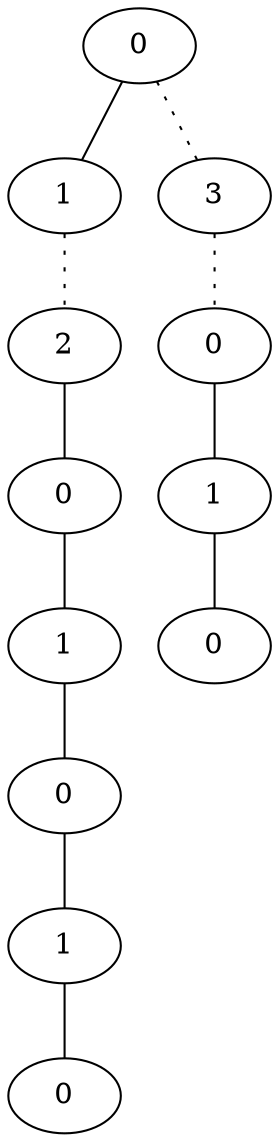graph {
a0[label=0];
a1[label=1];
a2[label=2];
a3[label=0];
a4[label=1];
a5[label=0];
a6[label=1];
a7[label=0];
a8[label=3];
a9[label=0];
a10[label=1];
a11[label=0];
a0 -- a1;
a0 -- a8 [style=dotted];
a1 -- a2 [style=dotted];
a2 -- a3;
a3 -- a4;
a4 -- a5;
a5 -- a6;
a6 -- a7;
a8 -- a9 [style=dotted];
a9 -- a10;
a10 -- a11;
}
